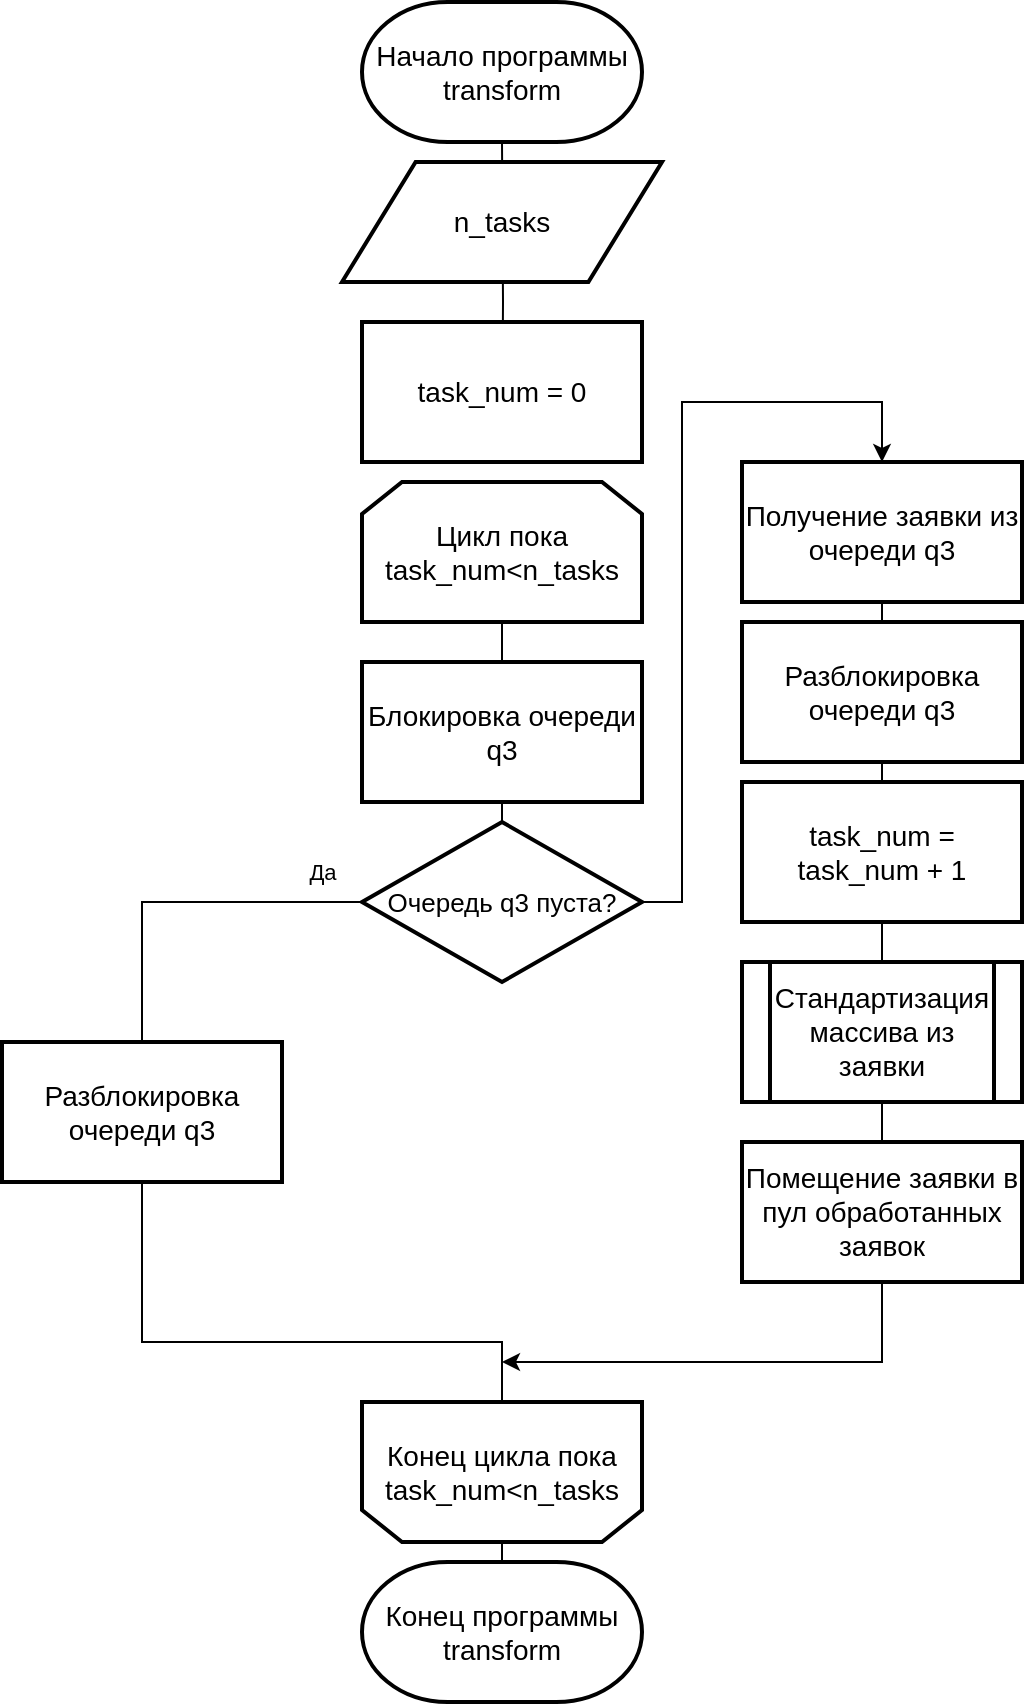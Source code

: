 <mxfile version="13.9.9" type="device"><diagram id="C5RBs43oDa-KdzZeNtuy" name="Page-1"><mxGraphModel dx="952" dy="1813" grid="1" gridSize="10" guides="1" tooltips="1" connect="1" arrows="1" fold="1" page="1" pageScale="1" pageWidth="827" pageHeight="1169" math="0" shadow="0"><root><mxCell id="WIyWlLk6GJQsqaUBKTNV-0"/><mxCell id="WIyWlLk6GJQsqaUBKTNV-1" parent="WIyWlLk6GJQsqaUBKTNV-0"/><mxCell id="T9C4wgg9e8QBSAaqrn-7-2" style="edgeStyle=orthogonalEdgeStyle;rounded=0;orthogonalLoop=1;jettySize=auto;html=1;exitX=0.5;exitY=1;exitDx=0;exitDy=0;endArrow=none;endFill=0;" parent="WIyWlLk6GJQsqaUBKTNV-1" source="U61Z2MYIriETYZQU9Elr-1" target="U61Z2MYIriETYZQU9Elr-4" edge="1"><mxGeometry relative="1" as="geometry"/></mxCell><mxCell id="1BoH41LsbzfiNftz_nvk-5" style="edgeStyle=orthogonalEdgeStyle;rounded=0;orthogonalLoop=1;jettySize=auto;html=1;exitX=0.5;exitY=0;exitDx=0;exitDy=0;exitPerimeter=0;entryX=0.5;entryY=1;entryDx=0;entryDy=0;entryPerimeter=0;endArrow=none;endFill=0;" parent="WIyWlLk6GJQsqaUBKTNV-1" source="WdZP0otw79XUUpHIpCqY-11" edge="1"><mxGeometry relative="1" as="geometry"><mxPoint x="870" y="605" as="sourcePoint"/><mxPoint x="870" y="330" as="targetPoint"/></mxGeometry></mxCell><mxCell id="1mhITmf9AZdk3Hxi34PB-5" style="edgeStyle=orthogonalEdgeStyle;rounded=0;orthogonalLoop=1;jettySize=auto;html=1;exitX=0.5;exitY=0;exitDx=0;exitDy=0;exitPerimeter=0;entryX=0.5;entryY=1;entryDx=0;entryDy=0;entryPerimeter=0;endArrow=none;endFill=0;" parent="WIyWlLk6GJQsqaUBKTNV-1" target="_blK2kj-LV2LUoSYWWXs-2" edge="1"><mxGeometry relative="1" as="geometry"><mxPoint x="870" y="-170" as="sourcePoint"/></mxGeometry></mxCell><mxCell id="WdZP0otw79XUUpHIpCqY-11" value="Конец программы transform" style="strokeWidth=2;html=1;shape=mxgraph.flowchart.terminator;whiteSpace=wrap;fontSize=14;" parent="WIyWlLk6GJQsqaUBKTNV-1" vertex="1"><mxGeometry x="800" y="380" width="140" height="70" as="geometry"/></mxCell><mxCell id="_blK2kj-LV2LUoSYWWXs-2" value="&lt;font style=&quot;font-size: 14px&quot;&gt;Начало программы transform&lt;/font&gt;" style="strokeWidth=2;html=1;shape=mxgraph.flowchart.terminator;whiteSpace=wrap;fontSize=14;fontFamily=Helvetica;" parent="WIyWlLk6GJQsqaUBKTNV-1" vertex="1"><mxGeometry x="800" y="-400" width="140" height="70" as="geometry"/></mxCell><mxCell id="T9C4wgg9e8QBSAaqrn-7-0" style="edgeStyle=orthogonalEdgeStyle;rounded=0;orthogonalLoop=1;jettySize=auto;html=1;exitX=0.5;exitY=1;exitDx=0;exitDy=0;entryX=0.5;entryY=0;entryDx=0;entryDy=0;endArrow=none;endFill=0;" parent="WIyWlLk6GJQsqaUBKTNV-1" source="KI6t1zhLUABQhlnHe4h6-0" target="iOWMWsnB41nzyTC7a4uQ-4" edge="1"><mxGeometry relative="1" as="geometry"/></mxCell><mxCell id="KI6t1zhLUABQhlnHe4h6-0" value="&lt;span style=&quot;font-size: 14px&quot;&gt;Цикл пока task_num&amp;lt;n_tasks&lt;/span&gt;" style="shape=loopLimit;whiteSpace=wrap;html=1;strokeWidth=2;" parent="WIyWlLk6GJQsqaUBKTNV-1" vertex="1"><mxGeometry x="800" y="-160" width="140" height="70" as="geometry"/></mxCell><mxCell id="KI6t1zhLUABQhlnHe4h6-6" value="&lt;span style=&quot;font-size: 14px&quot;&gt;Конец цикла&amp;nbsp;&lt;/span&gt;&lt;span style=&quot;font-size: 14px&quot;&gt;пока task_num&amp;lt;n_tasks&lt;/span&gt;" style="shape=loopLimit;whiteSpace=wrap;html=1;strokeWidth=2;direction=west;" parent="WIyWlLk6GJQsqaUBKTNV-1" vertex="1"><mxGeometry x="800" y="300" width="140" height="70" as="geometry"/></mxCell><mxCell id="JPrhd-5eOgPDo48qGL33-0" value="&lt;span style=&quot;font-size: 14px&quot;&gt;n_tasks&lt;/span&gt;" style="shape=parallelogram;html=1;strokeWidth=2;perimeter=parallelogramPerimeter;whiteSpace=wrap;rounded=0;arcSize=12;size=0.23;fontSize=13;" parent="WIyWlLk6GJQsqaUBKTNV-1" vertex="1"><mxGeometry x="790" y="-320" width="160" height="60" as="geometry"/></mxCell><mxCell id="1BoH41LsbzfiNftz_nvk-2" value="Стандартизация массива из заявки" style="shape=process;whiteSpace=wrap;html=1;backgroundOutline=1;strokeWidth=2;fontSize=14;" parent="WIyWlLk6GJQsqaUBKTNV-1" vertex="1"><mxGeometry x="990" y="80" width="140" height="70" as="geometry"/></mxCell><mxCell id="U61Z2MYIriETYZQU9Elr-0" value="task_num = 0" style="rounded=0;whiteSpace=wrap;html=1;strokeWidth=2;fontSize=14;" parent="WIyWlLk6GJQsqaUBKTNV-1" vertex="1"><mxGeometry x="800" y="-240" width="140" height="70" as="geometry"/></mxCell><mxCell id="U61Z2MYIriETYZQU9Elr-1" value="Получение заявки из очереди q3" style="rounded=0;whiteSpace=wrap;html=1;strokeWidth=2;fontSize=14;" parent="WIyWlLk6GJQsqaUBKTNV-1" vertex="1"><mxGeometry x="990" y="-170" width="140" height="70" as="geometry"/></mxCell><mxCell id="U61Z2MYIriETYZQU9Elr-4" value="Помещение заявки в пул обработанных заявок" style="rounded=0;whiteSpace=wrap;html=1;strokeWidth=2;fontSize=14;" parent="WIyWlLk6GJQsqaUBKTNV-1" vertex="1"><mxGeometry x="990" y="170" width="140" height="70" as="geometry"/></mxCell><mxCell id="iOWMWsnB41nzyTC7a4uQ-12" style="edgeStyle=orthogonalEdgeStyle;rounded=0;orthogonalLoop=1;jettySize=auto;html=1;endArrow=classic;endFill=1;fontSize=13;exitX=0.5;exitY=1;exitDx=0;exitDy=0;" parent="WIyWlLk6GJQsqaUBKTNV-1" source="U61Z2MYIriETYZQU9Elr-4" edge="1"><mxGeometry relative="1" as="geometry"><mxPoint x="870" y="280" as="targetPoint"/><Array as="points"><mxPoint x="1060" y="280"/></Array><mxPoint x="1020" y="260" as="sourcePoint"/></mxGeometry></mxCell><mxCell id="iOWMWsnB41nzyTC7a4uQ-4" value="Блокировка очереди q3" style="rounded=0;whiteSpace=wrap;html=1;strokeWidth=2;fontSize=14;" parent="WIyWlLk6GJQsqaUBKTNV-1" vertex="1"><mxGeometry x="800" y="-70" width="140" height="70" as="geometry"/></mxCell><mxCell id="iOWMWsnB41nzyTC7a4uQ-9" value="" style="edgeStyle=orthogonalEdgeStyle;rounded=0;orthogonalLoop=1;jettySize=auto;html=1;exitX=1;exitY=0.5;exitDx=0;exitDy=0;fontSize=13;entryX=0.5;entryY=0;entryDx=0;entryDy=0;" parent="WIyWlLk6GJQsqaUBKTNV-1" source="iOWMWsnB41nzyTC7a4uQ-5" edge="1"><mxGeometry x="-0.851" y="10" relative="1" as="geometry"><mxPoint as="offset"/><mxPoint x="1060" y="-170" as="targetPoint"/><Array as="points"><mxPoint x="960" y="50"/><mxPoint x="960" y="-200"/><mxPoint x="1060" y="-200"/></Array><mxPoint x="980" y="-120" as="sourcePoint"/></mxGeometry></mxCell><mxCell id="iOWMWsnB41nzyTC7a4uQ-10" style="edgeStyle=orthogonalEdgeStyle;rounded=0;orthogonalLoop=1;jettySize=auto;html=1;exitX=0;exitY=0.5;exitDx=0;exitDy=0;entryX=0.5;entryY=0;entryDx=0;entryDy=0;fontSize=13;endArrow=none;endFill=0;" parent="WIyWlLk6GJQsqaUBKTNV-1" source="iOWMWsnB41nzyTC7a4uQ-5" target="iOWMWsnB41nzyTC7a4uQ-8" edge="1"><mxGeometry relative="1" as="geometry"/></mxCell><mxCell id="T9C4wgg9e8QBSAaqrn-7-4" value="Да" style="edgeLabel;html=1;align=center;verticalAlign=middle;resizable=0;points=[];" parent="iOWMWsnB41nzyTC7a4uQ-10" vertex="1" connectable="0"><mxGeometry x="-0.355" y="3" relative="1" as="geometry"><mxPoint x="38" y="-18" as="offset"/></mxGeometry></mxCell><mxCell id="T9C4wgg9e8QBSAaqrn-7-1" style="edgeStyle=orthogonalEdgeStyle;rounded=0;orthogonalLoop=1;jettySize=auto;html=1;exitX=0.5;exitY=0;exitDx=0;exitDy=0;entryX=0.5;entryY=1;entryDx=0;entryDy=0;endArrow=none;endFill=0;" parent="WIyWlLk6GJQsqaUBKTNV-1" source="iOWMWsnB41nzyTC7a4uQ-5" target="iOWMWsnB41nzyTC7a4uQ-4" edge="1"><mxGeometry relative="1" as="geometry"/></mxCell><mxCell id="iOWMWsnB41nzyTC7a4uQ-5" value="Очередь q3 пуста?" style="rhombus;whiteSpace=wrap;html=1;strokeWidth=2;fontSize=13;" parent="WIyWlLk6GJQsqaUBKTNV-1" vertex="1"><mxGeometry x="800" y="10" width="140" height="80" as="geometry"/></mxCell><mxCell id="iOWMWsnB41nzyTC7a4uQ-7" value="Разблокировка очереди q3" style="rounded=0;whiteSpace=wrap;html=1;strokeWidth=2;fontSize=14;" parent="WIyWlLk6GJQsqaUBKTNV-1" vertex="1"><mxGeometry x="990" y="-90" width="140" height="70" as="geometry"/></mxCell><mxCell id="iOWMWsnB41nzyTC7a4uQ-11" style="edgeStyle=orthogonalEdgeStyle;rounded=0;orthogonalLoop=1;jettySize=auto;html=1;entryX=0.5;entryY=1;entryDx=0;entryDy=0;endArrow=none;endFill=0;fontSize=13;" parent="WIyWlLk6GJQsqaUBKTNV-1" source="iOWMWsnB41nzyTC7a4uQ-8" target="KI6t1zhLUABQhlnHe4h6-6" edge="1"><mxGeometry relative="1" as="geometry"><Array as="points"><mxPoint x="690" y="270"/><mxPoint x="870" y="270"/></Array></mxGeometry></mxCell><mxCell id="iOWMWsnB41nzyTC7a4uQ-8" value="Разблокировка очереди q3" style="rounded=0;whiteSpace=wrap;html=1;strokeWidth=2;fontSize=14;" parent="WIyWlLk6GJQsqaUBKTNV-1" vertex="1"><mxGeometry x="620" y="120" width="140" height="70" as="geometry"/></mxCell><mxCell id="VAng3GrdRHiqGAG9ECBF-0" value="task_num = &lt;br&gt;task_num + 1" style="rounded=0;whiteSpace=wrap;html=1;strokeWidth=2;fontSize=14;" vertex="1" parent="WIyWlLk6GJQsqaUBKTNV-1"><mxGeometry x="990" y="-10" width="140" height="70" as="geometry"/></mxCell></root></mxGraphModel></diagram></mxfile>